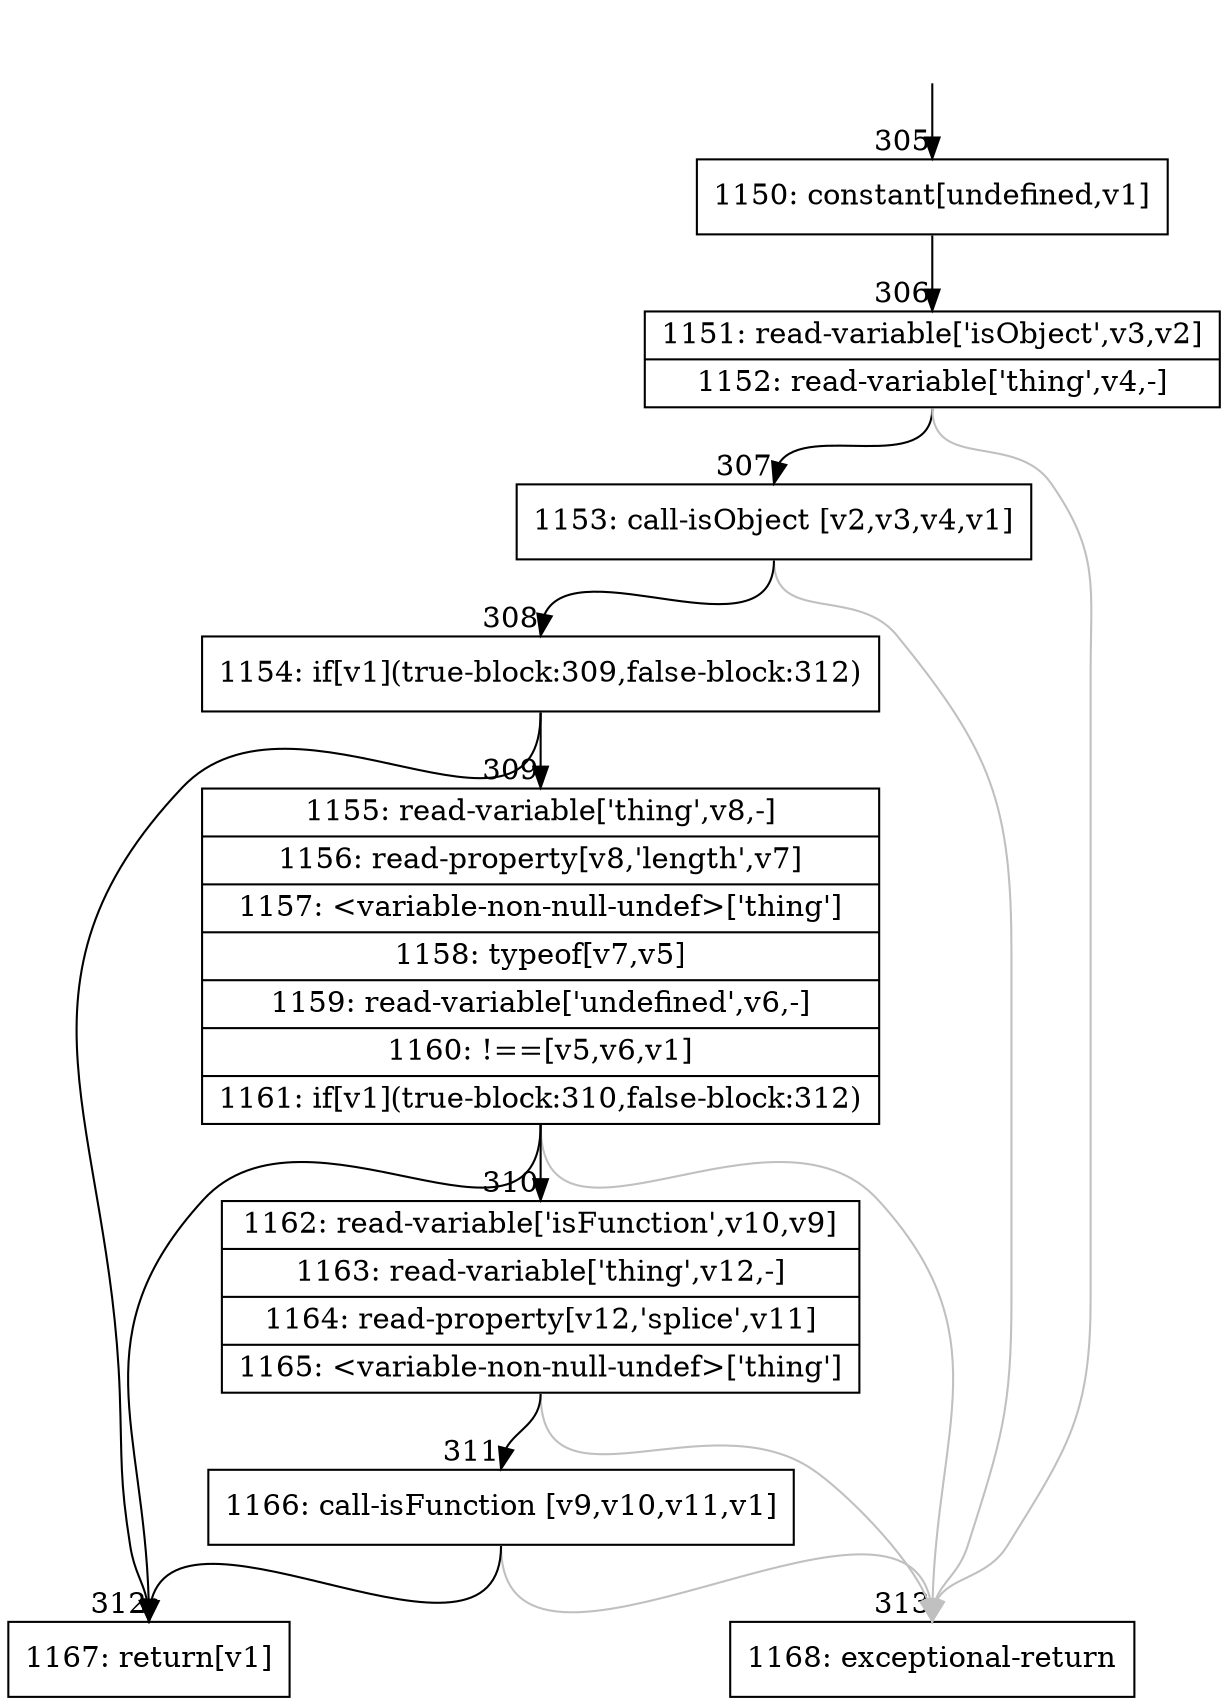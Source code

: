 digraph {
rankdir="TD"
BB_entry19[shape=none,label=""];
BB_entry19 -> BB305 [tailport=s, headport=n, headlabel="    305"]
BB305 [shape=record label="{1150: constant[undefined,v1]}" ] 
BB305 -> BB306 [tailport=s, headport=n, headlabel="      306"]
BB306 [shape=record label="{1151: read-variable['isObject',v3,v2]|1152: read-variable['thing',v4,-]}" ] 
BB306 -> BB307 [tailport=s, headport=n, headlabel="      307"]
BB306 -> BB313 [tailport=s, headport=n, color=gray, headlabel="      313"]
BB307 [shape=record label="{1153: call-isObject [v2,v3,v4,v1]}" ] 
BB307 -> BB308 [tailport=s, headport=n, headlabel="      308"]
BB307 -> BB313 [tailport=s, headport=n, color=gray]
BB308 [shape=record label="{1154: if[v1](true-block:309,false-block:312)}" ] 
BB308 -> BB312 [tailport=s, headport=n, headlabel="      312"]
BB308 -> BB309 [tailport=s, headport=n, headlabel="      309"]
BB309 [shape=record label="{1155: read-variable['thing',v8,-]|1156: read-property[v8,'length',v7]|1157: \<variable-non-null-undef\>['thing']|1158: typeof[v7,v5]|1159: read-variable['undefined',v6,-]|1160: !==[v5,v6,v1]|1161: if[v1](true-block:310,false-block:312)}" ] 
BB309 -> BB312 [tailport=s, headport=n]
BB309 -> BB310 [tailport=s, headport=n, headlabel="      310"]
BB309 -> BB313 [tailport=s, headport=n, color=gray]
BB310 [shape=record label="{1162: read-variable['isFunction',v10,v9]|1163: read-variable['thing',v12,-]|1164: read-property[v12,'splice',v11]|1165: \<variable-non-null-undef\>['thing']}" ] 
BB310 -> BB311 [tailport=s, headport=n, headlabel="      311"]
BB310 -> BB313 [tailport=s, headport=n, color=gray]
BB311 [shape=record label="{1166: call-isFunction [v9,v10,v11,v1]}" ] 
BB311 -> BB312 [tailport=s, headport=n]
BB311 -> BB313 [tailport=s, headport=n, color=gray]
BB312 [shape=record label="{1167: return[v1]}" ] 
BB313 [shape=record label="{1168: exceptional-return}" ] 
//#$~ 578
}
